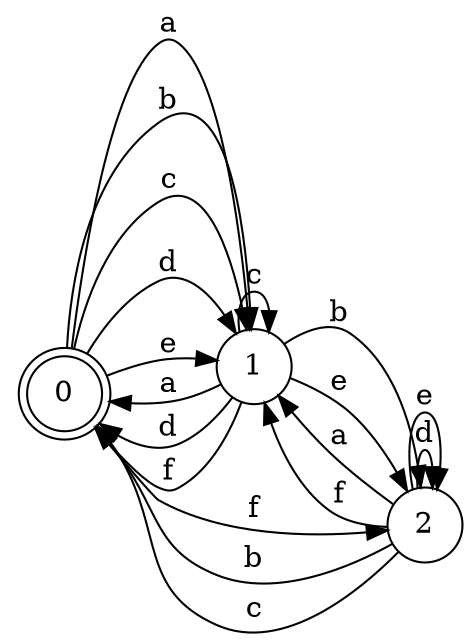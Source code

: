 digraph n3_8 {
__start0 [label="" shape="none"];

rankdir=LR;
size="8,5";

s0 [style="rounded,filled", color="black", fillcolor="white" shape="doublecircle", label="0"];
s1 [style="filled", color="black", fillcolor="white" shape="circle", label="1"];
s2 [style="filled", color="black", fillcolor="white" shape="circle", label="2"];
s0 -> s1 [label="a"];
s0 -> s1 [label="b"];
s0 -> s1 [label="c"];
s0 -> s1 [label="d"];
s0 -> s1 [label="e"];
s0 -> s2 [label="f"];
s1 -> s0 [label="a"];
s1 -> s2 [label="b"];
s1 -> s1 [label="c"];
s1 -> s0 [label="d"];
s1 -> s2 [label="e"];
s1 -> s0 [label="f"];
s2 -> s1 [label="a"];
s2 -> s0 [label="b"];
s2 -> s0 [label="c"];
s2 -> s2 [label="d"];
s2 -> s2 [label="e"];
s2 -> s1 [label="f"];

}